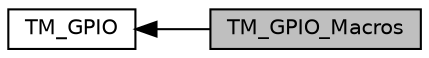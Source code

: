 digraph "TM_GPIO_Macros"
{
  edge [fontname="Helvetica",fontsize="10",labelfontname="Helvetica",labelfontsize="10"];
  node [fontname="Helvetica",fontsize="10",shape=record];
  rankdir=LR;
  Node0 [label="TM_GPIO_Macros",height=0.2,width=0.4,color="black", fillcolor="grey75", style="filled", fontcolor="black"];
  Node1 [label="TM_GPIO",height=0.2,width=0.4,color="black", fillcolor="white", style="filled",URL="$group___t_m___g_p_i_o.html",tooltip="TM GPIO Library for STM32Fxxx. "];
  Node1->Node0 [shape=plaintext, dir="back", style="solid"];
}
